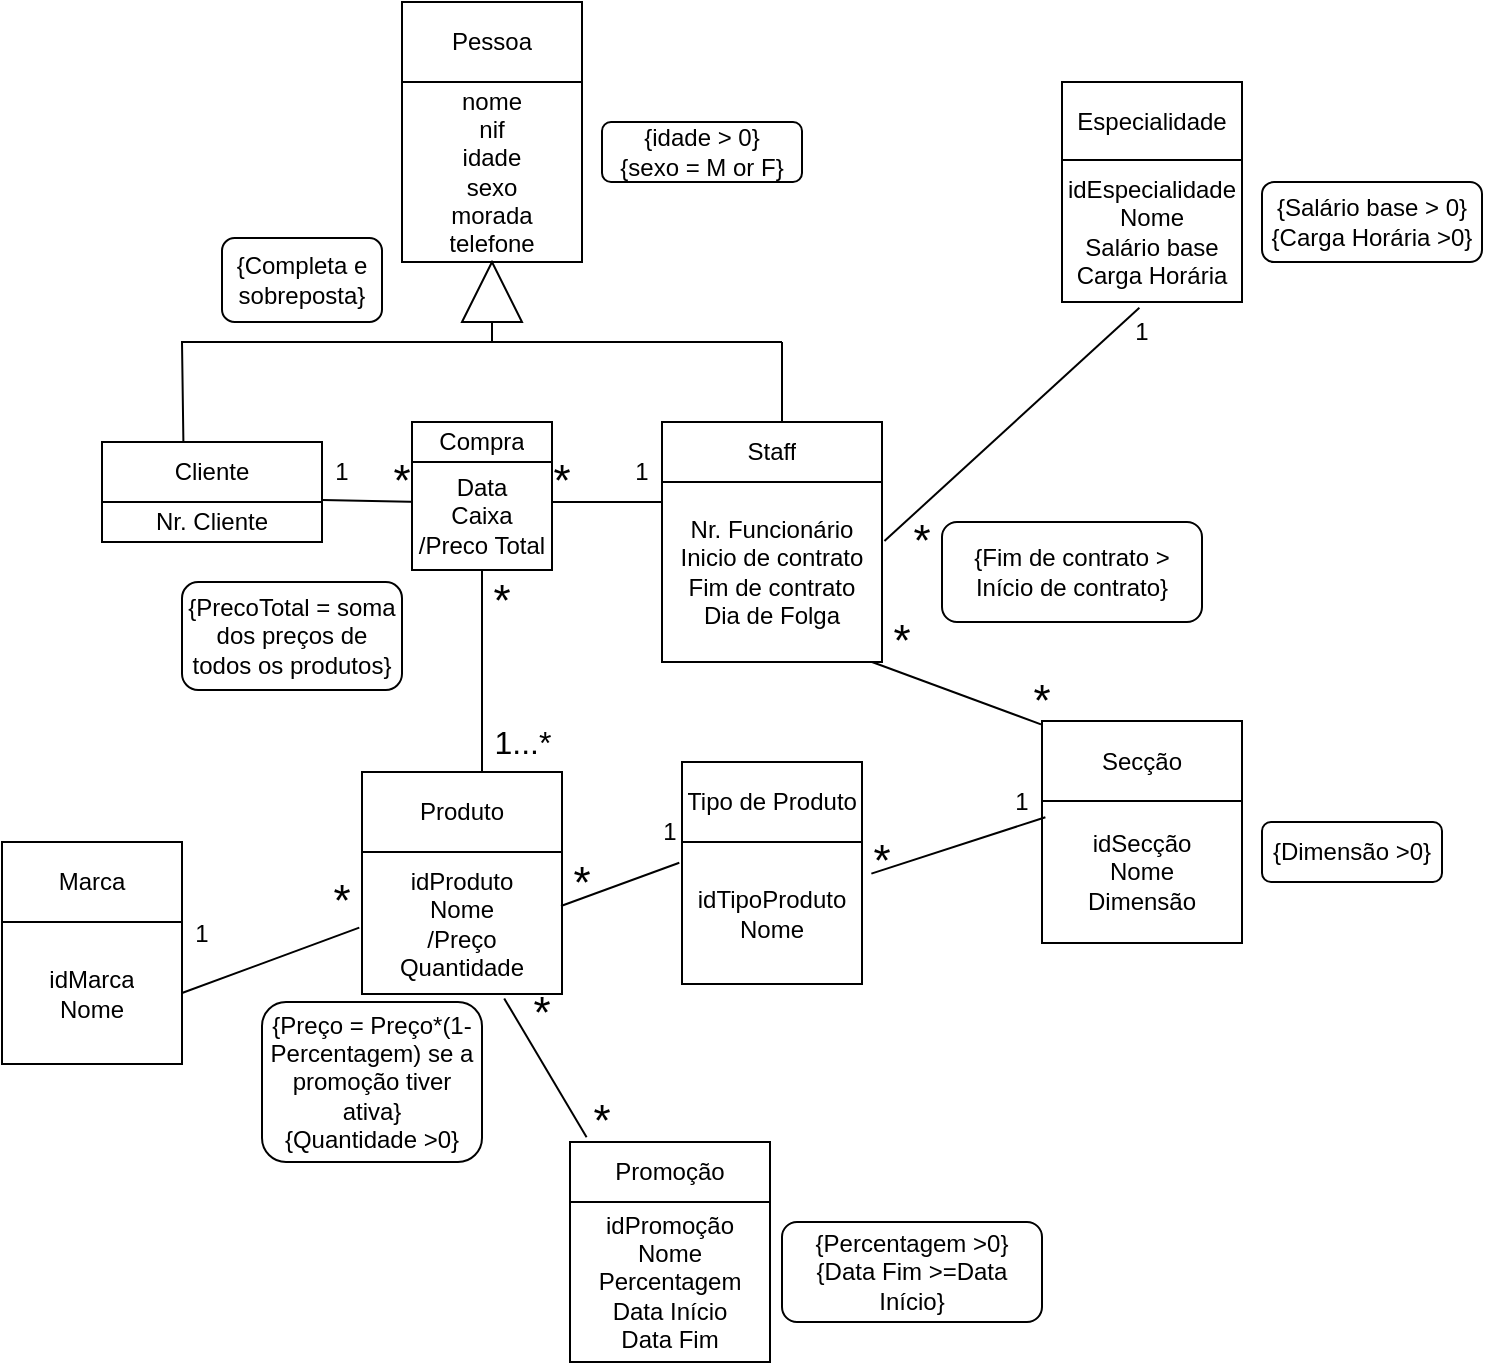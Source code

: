<mxfile version="15.7.4" type="github"><diagram id="Witdk9XZzvc5h4PnVAgK" name="Page-1"><mxGraphModel dx="1351" dy="793" grid="1" gridSize="10" guides="1" tooltips="1" connect="1" arrows="1" fold="1" page="1" pageScale="1" pageWidth="827" pageHeight="1169" math="0" shadow="0"><root><mxCell id="0"/><mxCell id="1" parent="0"/><mxCell id="uyO_cAFFnscFOMdCy3av-3" value="" style="shape=table;startSize=0;container=1;collapsible=0;childLayout=tableLayout;" vertex="1" parent="1"><mxGeometry x="250" y="10" width="90" height="130" as="geometry"/></mxCell><mxCell id="uyO_cAFFnscFOMdCy3av-6" value="" style="shape=partialRectangle;collapsible=0;dropTarget=0;pointerEvents=0;fillColor=none;top=0;left=0;bottom=0;right=0;points=[[0,0.5],[1,0.5]];portConstraint=eastwest;" vertex="1" parent="uyO_cAFFnscFOMdCy3av-3"><mxGeometry width="90" height="40" as="geometry"/></mxCell><mxCell id="uyO_cAFFnscFOMdCy3av-7" value="Pessoa" style="shape=partialRectangle;html=1;whiteSpace=wrap;connectable=0;overflow=hidden;fillColor=none;top=0;left=0;bottom=0;right=0;pointerEvents=1;" vertex="1" parent="uyO_cAFFnscFOMdCy3av-6"><mxGeometry width="90" height="40" as="geometry"><mxRectangle width="90" height="40" as="alternateBounds"/></mxGeometry></mxCell><mxCell id="uyO_cAFFnscFOMdCy3av-4" value="" style="shape=partialRectangle;collapsible=0;dropTarget=0;pointerEvents=0;fillColor=none;top=0;left=0;bottom=0;right=0;points=[[0,0.5],[1,0.5]];portConstraint=eastwest;" vertex="1" parent="uyO_cAFFnscFOMdCy3av-3"><mxGeometry y="40" width="90" height="90" as="geometry"/></mxCell><mxCell id="uyO_cAFFnscFOMdCy3av-5" value="nome&lt;br&gt;nif&lt;br&gt;idade&lt;br&gt;sexo&lt;br&gt;morada&lt;br&gt;telefone&lt;br&gt;&lt;span style=&quot;white-space: pre&quot;&gt;&#9;&lt;/span&gt;" style="shape=partialRectangle;html=1;whiteSpace=wrap;connectable=0;overflow=hidden;fillColor=none;top=0;left=0;bottom=0;right=0;pointerEvents=1;" vertex="1" parent="uyO_cAFFnscFOMdCy3av-4"><mxGeometry width="90" height="90" as="geometry"><mxRectangle width="90" height="90" as="alternateBounds"/></mxGeometry></mxCell><mxCell id="uyO_cAFFnscFOMdCy3av-8" value="" style="shape=table;startSize=0;container=1;collapsible=0;childLayout=tableLayout;" vertex="1" parent="1"><mxGeometry x="380" y="220" width="110" height="120" as="geometry"/></mxCell><mxCell id="uyO_cAFFnscFOMdCy3av-9" value="" style="shape=partialRectangle;collapsible=0;dropTarget=0;pointerEvents=0;fillColor=none;top=0;left=0;bottom=0;right=0;points=[[0,0.5],[1,0.5]];portConstraint=eastwest;" vertex="1" parent="uyO_cAFFnscFOMdCy3av-8"><mxGeometry width="110" height="30" as="geometry"/></mxCell><mxCell id="uyO_cAFFnscFOMdCy3av-10" value="Staff" style="shape=partialRectangle;html=1;whiteSpace=wrap;connectable=0;overflow=hidden;fillColor=none;top=0;left=0;bottom=0;right=0;pointerEvents=1;" vertex="1" parent="uyO_cAFFnscFOMdCy3av-9"><mxGeometry width="110" height="30" as="geometry"><mxRectangle width="110" height="30" as="alternateBounds"/></mxGeometry></mxCell><mxCell id="uyO_cAFFnscFOMdCy3av-11" value="" style="shape=partialRectangle;collapsible=0;dropTarget=0;pointerEvents=0;fillColor=none;top=0;left=0;bottom=0;right=0;points=[[0,0.5],[1,0.5]];portConstraint=eastwest;" vertex="1" parent="uyO_cAFFnscFOMdCy3av-8"><mxGeometry y="30" width="110" height="90" as="geometry"/></mxCell><mxCell id="uyO_cAFFnscFOMdCy3av-12" value="Nr. Funcionário&lt;br&gt;Inicio de contrato&lt;br&gt;Fim de contrato&lt;br&gt;Dia de Folga" style="shape=partialRectangle;html=1;whiteSpace=wrap;connectable=0;overflow=hidden;fillColor=none;top=0;left=0;bottom=0;right=0;pointerEvents=1;" vertex="1" parent="uyO_cAFFnscFOMdCy3av-11"><mxGeometry width="110" height="90" as="geometry"><mxRectangle width="110" height="90" as="alternateBounds"/></mxGeometry></mxCell><mxCell id="uyO_cAFFnscFOMdCy3av-18" value="" style="shape=table;startSize=0;container=1;collapsible=0;childLayout=tableLayout;" vertex="1" parent="1"><mxGeometry x="100" y="230" width="110" height="50" as="geometry"/></mxCell><mxCell id="uyO_cAFFnscFOMdCy3av-19" value="" style="shape=partialRectangle;collapsible=0;dropTarget=0;pointerEvents=0;fillColor=none;top=0;left=0;bottom=0;right=0;points=[[0,0.5],[1,0.5]];portConstraint=eastwest;" vertex="1" parent="uyO_cAFFnscFOMdCy3av-18"><mxGeometry width="110" height="30" as="geometry"/></mxCell><mxCell id="uyO_cAFFnscFOMdCy3av-20" value="Cliente" style="shape=partialRectangle;html=1;whiteSpace=wrap;connectable=0;overflow=hidden;fillColor=none;top=0;left=0;bottom=0;right=0;pointerEvents=1;" vertex="1" parent="uyO_cAFFnscFOMdCy3av-19"><mxGeometry width="110" height="30" as="geometry"><mxRectangle width="110" height="30" as="alternateBounds"/></mxGeometry></mxCell><mxCell id="uyO_cAFFnscFOMdCy3av-21" value="" style="shape=partialRectangle;collapsible=0;dropTarget=0;pointerEvents=0;fillColor=none;top=0;left=0;bottom=0;right=0;points=[[0,0.5],[1,0.5]];portConstraint=eastwest;" vertex="1" parent="uyO_cAFFnscFOMdCy3av-18"><mxGeometry y="30" width="110" height="20" as="geometry"/></mxCell><mxCell id="uyO_cAFFnscFOMdCy3av-22" value="Nr. Cliente&lt;br&gt;" style="shape=partialRectangle;html=1;whiteSpace=wrap;connectable=0;overflow=hidden;fillColor=none;top=0;left=0;bottom=0;right=0;pointerEvents=1;" vertex="1" parent="uyO_cAFFnscFOMdCy3av-21"><mxGeometry width="110" height="20" as="geometry"><mxRectangle width="110" height="20" as="alternateBounds"/></mxGeometry></mxCell><mxCell id="uyO_cAFFnscFOMdCy3av-23" value="" style="endArrow=none;html=1;rounded=0;" edge="1" parent="1"><mxGeometry width="50" height="50" relative="1" as="geometry"><mxPoint x="440" y="220" as="sourcePoint"/><mxPoint x="440" y="180" as="targetPoint"/><Array as="points"/></mxGeometry></mxCell><mxCell id="uyO_cAFFnscFOMdCy3av-26" value="" style="endArrow=none;html=1;rounded=0;" edge="1" parent="1"><mxGeometry width="50" height="50" relative="1" as="geometry"><mxPoint x="440" y="180" as="sourcePoint"/><mxPoint x="150" y="180" as="targetPoint"/></mxGeometry></mxCell><mxCell id="uyO_cAFFnscFOMdCy3av-27" value="" style="endArrow=none;html=1;rounded=0;exitX=0.37;exitY=-0.005;exitDx=0;exitDy=0;exitPerimeter=0;" edge="1" parent="1" source="uyO_cAFFnscFOMdCy3av-19"><mxGeometry width="50" height="50" relative="1" as="geometry"><mxPoint x="140" y="220" as="sourcePoint"/><mxPoint x="440" y="180" as="targetPoint"/><Array as="points"><mxPoint x="140" y="180"/></Array></mxGeometry></mxCell><mxCell id="uyO_cAFFnscFOMdCy3av-29" value="" style="triangle;whiteSpace=wrap;html=1;direction=north;" vertex="1" parent="1"><mxGeometry x="280" y="140" width="30" height="30" as="geometry"/></mxCell><mxCell id="uyO_cAFFnscFOMdCy3av-30" value="" style="endArrow=none;html=1;rounded=0;entryX=0;entryY=0.5;entryDx=0;entryDy=0;" edge="1" parent="1" target="uyO_cAFFnscFOMdCy3av-29"><mxGeometry width="50" height="50" relative="1" as="geometry"><mxPoint x="295" y="180" as="sourcePoint"/><mxPoint x="440" y="170" as="targetPoint"/></mxGeometry></mxCell><mxCell id="uyO_cAFFnscFOMdCy3av-31" value="" style="shape=table;startSize=0;container=1;collapsible=0;childLayout=tableLayout;" vertex="1" parent="1"><mxGeometry x="580" y="50" width="90" height="110" as="geometry"/></mxCell><mxCell id="uyO_cAFFnscFOMdCy3av-32" value="" style="shape=partialRectangle;collapsible=0;dropTarget=0;pointerEvents=0;fillColor=none;top=0;left=0;bottom=0;right=0;points=[[0,0.5],[1,0.5]];portConstraint=eastwest;" vertex="1" parent="uyO_cAFFnscFOMdCy3av-31"><mxGeometry width="90" height="39" as="geometry"/></mxCell><mxCell id="uyO_cAFFnscFOMdCy3av-33" value="Especialidade" style="shape=partialRectangle;html=1;whiteSpace=wrap;connectable=0;overflow=hidden;fillColor=none;top=0;left=0;bottom=0;right=0;pointerEvents=1;" vertex="1" parent="uyO_cAFFnscFOMdCy3av-32"><mxGeometry width="90" height="39" as="geometry"><mxRectangle width="90" height="39" as="alternateBounds"/></mxGeometry></mxCell><mxCell id="uyO_cAFFnscFOMdCy3av-34" value="" style="shape=partialRectangle;collapsible=0;dropTarget=0;pointerEvents=0;fillColor=none;top=0;left=0;bottom=0;right=0;points=[[0,0.5],[1,0.5]];portConstraint=eastwest;" vertex="1" parent="uyO_cAFFnscFOMdCy3av-31"><mxGeometry y="39" width="90" height="71" as="geometry"/></mxCell><mxCell id="uyO_cAFFnscFOMdCy3av-35" value="idEspecialidade&lt;br&gt;Nome&lt;br&gt;Salário base&lt;br&gt;Carga Horária" style="shape=partialRectangle;html=1;whiteSpace=wrap;connectable=0;overflow=hidden;fillColor=none;top=0;left=0;bottom=0;right=0;pointerEvents=1;" vertex="1" parent="uyO_cAFFnscFOMdCy3av-34"><mxGeometry width="90" height="71" as="geometry"><mxRectangle width="90" height="71" as="alternateBounds"/></mxGeometry></mxCell><mxCell id="uyO_cAFFnscFOMdCy3av-36" value="" style="endArrow=none;html=1;rounded=0;exitX=1.011;exitY=0.328;exitDx=0;exitDy=0;exitPerimeter=0;entryX=0.43;entryY=1.04;entryDx=0;entryDy=0;entryPerimeter=0;" edge="1" parent="1" source="uyO_cAFFnscFOMdCy3av-11" target="uyO_cAFFnscFOMdCy3av-34"><mxGeometry width="50" height="50" relative="1" as="geometry"><mxPoint x="360" y="220" as="sourcePoint"/><mxPoint x="410" y="170" as="targetPoint"/></mxGeometry></mxCell><mxCell id="uyO_cAFFnscFOMdCy3av-38" value="1" style="text;html=1;strokeColor=none;fillColor=none;align=center;verticalAlign=middle;whiteSpace=wrap;rounded=0;" vertex="1" parent="1"><mxGeometry x="590" y="160" width="60" height="30" as="geometry"/></mxCell><mxCell id="uyO_cAFFnscFOMdCy3av-39" value="*" style="text;html=1;strokeColor=none;fillColor=none;align=center;verticalAlign=middle;whiteSpace=wrap;rounded=0;fontSize=22;" vertex="1" parent="1"><mxGeometry x="480" y="270" width="60" height="20" as="geometry"/></mxCell><mxCell id="uyO_cAFFnscFOMdCy3av-45" value="" style="shape=table;startSize=0;container=1;collapsible=0;childLayout=tableLayout;" vertex="1" parent="1"><mxGeometry x="230" y="395" width="100" height="111" as="geometry"/></mxCell><mxCell id="uyO_cAFFnscFOMdCy3av-46" value="" style="shape=partialRectangle;collapsible=0;dropTarget=0;pointerEvents=0;fillColor=none;top=0;left=0;bottom=0;right=0;points=[[0,0.5],[1,0.5]];portConstraint=eastwest;" vertex="1" parent="uyO_cAFFnscFOMdCy3av-45"><mxGeometry width="100" height="40" as="geometry"/></mxCell><mxCell id="uyO_cAFFnscFOMdCy3av-47" value="Produto" style="shape=partialRectangle;html=1;whiteSpace=wrap;connectable=0;overflow=hidden;fillColor=none;top=0;left=0;bottom=0;right=0;pointerEvents=1;" vertex="1" parent="uyO_cAFFnscFOMdCy3av-46"><mxGeometry width="100" height="40" as="geometry"><mxRectangle width="100" height="40" as="alternateBounds"/></mxGeometry></mxCell><mxCell id="uyO_cAFFnscFOMdCy3av-48" value="" style="shape=partialRectangle;collapsible=0;dropTarget=0;pointerEvents=0;fillColor=none;top=0;left=0;bottom=0;right=0;points=[[0,0.5],[1,0.5]];portConstraint=eastwest;" vertex="1" parent="uyO_cAFFnscFOMdCy3av-45"><mxGeometry y="40" width="100" height="71" as="geometry"/></mxCell><mxCell id="uyO_cAFFnscFOMdCy3av-49" value="idProduto&lt;br&gt;Nome&lt;br&gt;/Preço&lt;br&gt;Quantidade" style="shape=partialRectangle;html=1;whiteSpace=wrap;connectable=0;overflow=hidden;fillColor=none;top=0;left=0;bottom=0;right=0;pointerEvents=1;" vertex="1" parent="uyO_cAFFnscFOMdCy3av-48"><mxGeometry width="100" height="71" as="geometry"><mxRectangle width="100" height="71" as="alternateBounds"/></mxGeometry></mxCell><mxCell id="uyO_cAFFnscFOMdCy3av-55" value="" style="shape=table;startSize=0;container=1;collapsible=0;childLayout=tableLayout;" vertex="1" parent="1"><mxGeometry x="50" y="430" width="90" height="111" as="geometry"/></mxCell><mxCell id="uyO_cAFFnscFOMdCy3av-56" value="" style="shape=partialRectangle;collapsible=0;dropTarget=0;pointerEvents=0;fillColor=none;top=0;left=0;bottom=0;right=0;points=[[0,0.5],[1,0.5]];portConstraint=eastwest;" vertex="1" parent="uyO_cAFFnscFOMdCy3av-55"><mxGeometry width="90" height="40" as="geometry"/></mxCell><mxCell id="uyO_cAFFnscFOMdCy3av-57" value="Marca" style="shape=partialRectangle;html=1;whiteSpace=wrap;connectable=0;overflow=hidden;fillColor=none;top=0;left=0;bottom=0;right=0;pointerEvents=1;" vertex="1" parent="uyO_cAFFnscFOMdCy3av-56"><mxGeometry width="90" height="40" as="geometry"><mxRectangle width="90" height="40" as="alternateBounds"/></mxGeometry></mxCell><mxCell id="uyO_cAFFnscFOMdCy3av-58" value="" style="shape=partialRectangle;collapsible=0;dropTarget=0;pointerEvents=0;fillColor=none;top=0;left=0;bottom=0;right=0;points=[[0,0.5],[1,0.5]];portConstraint=eastwest;" vertex="1" parent="uyO_cAFFnscFOMdCy3av-55"><mxGeometry y="40" width="90" height="71" as="geometry"/></mxCell><mxCell id="uyO_cAFFnscFOMdCy3av-59" value="idMarca&lt;br&gt;Nome" style="shape=partialRectangle;html=1;whiteSpace=wrap;connectable=0;overflow=hidden;fillColor=none;top=0;left=0;bottom=0;right=0;pointerEvents=1;" vertex="1" parent="uyO_cAFFnscFOMdCy3av-58"><mxGeometry width="90" height="71" as="geometry"><mxRectangle width="90" height="71" as="alternateBounds"/></mxGeometry></mxCell><mxCell id="uyO_cAFFnscFOMdCy3av-61" value="*" style="text;html=1;strokeColor=none;fillColor=none;align=center;verticalAlign=middle;whiteSpace=wrap;rounded=0;fontSize=22;" vertex="1" parent="1"><mxGeometry x="190" y="450" width="60" height="20" as="geometry"/></mxCell><mxCell id="uyO_cAFFnscFOMdCy3av-62" value="" style="endArrow=none;html=1;rounded=0;exitX=1;exitY=0.5;exitDx=0;exitDy=0;entryX=0.644;entryY=1.142;entryDx=0;entryDy=0;entryPerimeter=0;" edge="1" parent="1" source="uyO_cAFFnscFOMdCy3av-58" target="uyO_cAFFnscFOMdCy3av-61"><mxGeometry width="50" height="50" relative="1" as="geometry"><mxPoint x="140" y="505.5" as="sourcePoint"/><mxPoint x="230" y="390" as="targetPoint"/></mxGeometry></mxCell><mxCell id="uyO_cAFFnscFOMdCy3av-64" value="1" style="text;html=1;strokeColor=none;fillColor=none;align=center;verticalAlign=middle;whiteSpace=wrap;rounded=0;" vertex="1" parent="1"><mxGeometry x="120" y="461" width="60" height="30" as="geometry"/></mxCell><mxCell id="uyO_cAFFnscFOMdCy3av-65" value="" style="shape=table;startSize=0;container=1;collapsible=0;childLayout=tableLayout;" vertex="1" parent="1"><mxGeometry x="390" y="390" width="90" height="111" as="geometry"/></mxCell><mxCell id="uyO_cAFFnscFOMdCy3av-66" value="" style="shape=partialRectangle;collapsible=0;dropTarget=0;pointerEvents=0;fillColor=none;top=0;left=0;bottom=0;right=0;points=[[0,0.5],[1,0.5]];portConstraint=eastwest;" vertex="1" parent="uyO_cAFFnscFOMdCy3av-65"><mxGeometry width="90" height="40" as="geometry"/></mxCell><mxCell id="uyO_cAFFnscFOMdCy3av-67" value="Tipo de Produto" style="shape=partialRectangle;html=1;whiteSpace=wrap;connectable=0;overflow=hidden;fillColor=none;top=0;left=0;bottom=0;right=0;pointerEvents=1;" vertex="1" parent="uyO_cAFFnscFOMdCy3av-66"><mxGeometry width="90" height="40" as="geometry"><mxRectangle width="90" height="40" as="alternateBounds"/></mxGeometry></mxCell><mxCell id="uyO_cAFFnscFOMdCy3av-68" value="" style="shape=partialRectangle;collapsible=0;dropTarget=0;pointerEvents=0;fillColor=none;top=0;left=0;bottom=0;right=0;points=[[0,0.5],[1,0.5]];portConstraint=eastwest;" vertex="1" parent="uyO_cAFFnscFOMdCy3av-65"><mxGeometry y="40" width="90" height="71" as="geometry"/></mxCell><mxCell id="uyO_cAFFnscFOMdCy3av-69" value="idTipoProduto&lt;br&gt;Nome" style="shape=partialRectangle;html=1;whiteSpace=wrap;connectable=0;overflow=hidden;fillColor=none;top=0;left=0;bottom=0;right=0;pointerEvents=1;" vertex="1" parent="uyO_cAFFnscFOMdCy3av-68"><mxGeometry width="90" height="71" as="geometry"><mxRectangle width="90" height="71" as="alternateBounds"/></mxGeometry></mxCell><mxCell id="uyO_cAFFnscFOMdCy3av-71" value="" style="endArrow=none;html=1;rounded=0;fontSize=22;exitX=0.995;exitY=0.38;exitDx=0;exitDy=0;exitPerimeter=0;entryX=-0.015;entryY=0.146;entryDx=0;entryDy=0;entryPerimeter=0;" edge="1" parent="1" source="uyO_cAFFnscFOMdCy3av-48" target="uyO_cAFFnscFOMdCy3av-68"><mxGeometry width="50" height="50" relative="1" as="geometry"><mxPoint x="370" y="360" as="sourcePoint"/><mxPoint x="420" y="310" as="targetPoint"/></mxGeometry></mxCell><mxCell id="uyO_cAFFnscFOMdCy3av-72" value="1" style="text;html=1;strokeColor=none;fillColor=none;align=center;verticalAlign=middle;whiteSpace=wrap;rounded=0;" vertex="1" parent="1"><mxGeometry x="354" y="410" width="60" height="30" as="geometry"/></mxCell><mxCell id="uyO_cAFFnscFOMdCy3av-73" value="*" style="text;html=1;strokeColor=none;fillColor=none;align=center;verticalAlign=middle;whiteSpace=wrap;rounded=0;fontSize=22;" vertex="1" parent="1"><mxGeometry x="320" y="441" width="40" height="20" as="geometry"/></mxCell><mxCell id="uyO_cAFFnscFOMdCy3av-75" value="" style="shape=table;startSize=0;container=1;collapsible=0;childLayout=tableLayout;" vertex="1" parent="1"><mxGeometry x="570" y="369.5" width="100" height="111" as="geometry"/></mxCell><mxCell id="uyO_cAFFnscFOMdCy3av-76" value="" style="shape=partialRectangle;collapsible=0;dropTarget=0;pointerEvents=0;fillColor=none;top=0;left=0;bottom=0;right=0;points=[[0,0.5],[1,0.5]];portConstraint=eastwest;" vertex="1" parent="uyO_cAFFnscFOMdCy3av-75"><mxGeometry width="100" height="40" as="geometry"/></mxCell><mxCell id="uyO_cAFFnscFOMdCy3av-77" value="Secção" style="shape=partialRectangle;html=1;whiteSpace=wrap;connectable=0;overflow=hidden;fillColor=none;top=0;left=0;bottom=0;right=0;pointerEvents=1;" vertex="1" parent="uyO_cAFFnscFOMdCy3av-76"><mxGeometry width="100" height="40" as="geometry"><mxRectangle width="100" height="40" as="alternateBounds"/></mxGeometry></mxCell><mxCell id="uyO_cAFFnscFOMdCy3av-78" value="" style="shape=partialRectangle;collapsible=0;dropTarget=0;pointerEvents=0;fillColor=none;top=0;left=0;bottom=0;right=0;points=[[0,0.5],[1,0.5]];portConstraint=eastwest;" vertex="1" parent="uyO_cAFFnscFOMdCy3av-75"><mxGeometry y="40" width="100" height="71" as="geometry"/></mxCell><mxCell id="uyO_cAFFnscFOMdCy3av-79" value="idSecção&lt;br&gt;Nome&lt;br&gt;Dimensão" style="shape=partialRectangle;html=1;whiteSpace=wrap;connectable=0;overflow=hidden;fillColor=none;top=0;left=0;bottom=0;right=0;pointerEvents=1;" vertex="1" parent="uyO_cAFFnscFOMdCy3av-78"><mxGeometry width="100" height="71" as="geometry"><mxRectangle width="100" height="71" as="alternateBounds"/></mxGeometry></mxCell><mxCell id="uyO_cAFFnscFOMdCy3av-80" value="" style="endArrow=none;html=1;rounded=0;fontSize=22;exitX=-0.005;exitY=0.042;exitDx=0;exitDy=0;exitPerimeter=0;entryX=0.25;entryY=1;entryDx=0;entryDy=0;" edge="1" parent="1" source="uyO_cAFFnscFOMdCy3av-76" target="uyO_cAFFnscFOMdCy3av-82"><mxGeometry width="50" height="50" relative="1" as="geometry"><mxPoint x="360" y="310" as="sourcePoint"/><mxPoint x="524.449" y="340" as="targetPoint"/></mxGeometry></mxCell><mxCell id="uyO_cAFFnscFOMdCy3av-82" value="*" style="text;html=1;strokeColor=none;fillColor=none;align=center;verticalAlign=middle;whiteSpace=wrap;rounded=0;fontSize=22;" vertex="1" parent="1"><mxGeometry x="470" y="320" width="60" height="20" as="geometry"/></mxCell><mxCell id="uyO_cAFFnscFOMdCy3av-84" value="" style="endArrow=none;html=1;rounded=0;fontSize=12;entryX=0.017;entryY=0.114;entryDx=0;entryDy=0;entryPerimeter=0;exitX=1.052;exitY=0.223;exitDx=0;exitDy=0;exitPerimeter=0;" edge="1" parent="1" source="uyO_cAFFnscFOMdCy3av-68" target="uyO_cAFFnscFOMdCy3av-78"><mxGeometry width="50" height="50" relative="1" as="geometry"><mxPoint x="360" y="320" as="sourcePoint"/><mxPoint x="410" y="270" as="targetPoint"/><Array as="points"/></mxGeometry></mxCell><mxCell id="uyO_cAFFnscFOMdCy3av-85" value="*" style="text;html=1;strokeColor=none;fillColor=none;align=center;verticalAlign=middle;whiteSpace=wrap;rounded=0;fontSize=22;" vertex="1" parent="1"><mxGeometry x="460" y="430" width="60" height="20" as="geometry"/></mxCell><mxCell id="uyO_cAFFnscFOMdCy3av-86" value="1" style="text;html=1;strokeColor=none;fillColor=none;align=center;verticalAlign=middle;whiteSpace=wrap;rounded=0;" vertex="1" parent="1"><mxGeometry x="530" y="395" width="60" height="30" as="geometry"/></mxCell><mxCell id="uyO_cAFFnscFOMdCy3av-87" value="" style="rhombus;whiteSpace=wrap;html=1;fontSize=12;" vertex="1" parent="1"><mxGeometry x="260" y="230" width="60" height="60" as="geometry"/></mxCell><mxCell id="uyO_cAFFnscFOMdCy3av-88" value="" style="endArrow=none;html=1;rounded=0;fontSize=12;entryX=0;entryY=0.5;entryDx=0;entryDy=0;exitX=1.001;exitY=-0.047;exitDx=0;exitDy=0;exitPerimeter=0;" edge="1" parent="1" source="uyO_cAFFnscFOMdCy3av-21" target="uyO_cAFFnscFOMdCy3av-87"><mxGeometry width="50" height="50" relative="1" as="geometry"><mxPoint x="370" y="370" as="sourcePoint"/><mxPoint x="420" y="320" as="targetPoint"/></mxGeometry></mxCell><mxCell id="uyO_cAFFnscFOMdCy3av-89" value="" style="endArrow=none;html=1;rounded=0;fontSize=12;exitX=1;exitY=0.5;exitDx=0;exitDy=0;entryX=0;entryY=0.111;entryDx=0;entryDy=0;entryPerimeter=0;" edge="1" parent="1" source="uyO_cAFFnscFOMdCy3av-87" target="uyO_cAFFnscFOMdCy3av-11"><mxGeometry width="50" height="50" relative="1" as="geometry"><mxPoint x="370" y="370" as="sourcePoint"/><mxPoint x="420" y="320" as="targetPoint"/></mxGeometry></mxCell><mxCell id="uyO_cAFFnscFOMdCy3av-90" value="" style="endArrow=none;html=1;rounded=0;fontSize=12;exitX=0.5;exitY=1;exitDx=0;exitDy=0;entryX=0.6;entryY=0;entryDx=0;entryDy=0;entryPerimeter=0;" edge="1" parent="1" source="uyO_cAFFnscFOMdCy3av-87" target="uyO_cAFFnscFOMdCy3av-46"><mxGeometry width="50" height="50" relative="1" as="geometry"><mxPoint x="370" y="370" as="sourcePoint"/><mxPoint x="420" y="320" as="targetPoint"/></mxGeometry></mxCell><mxCell id="uyO_cAFFnscFOMdCy3av-94" value="*" style="text;html=1;strokeColor=none;fillColor=none;align=center;verticalAlign=middle;whiteSpace=wrap;rounded=0;fontSize=22;" vertex="1" parent="1"><mxGeometry x="220" y="240" width="60" height="20" as="geometry"/></mxCell><mxCell id="uyO_cAFFnscFOMdCy3av-95" value="*" style="text;html=1;strokeColor=none;fillColor=none;align=center;verticalAlign=middle;whiteSpace=wrap;rounded=0;fontSize=22;" vertex="1" parent="1"><mxGeometry x="300" y="240" width="60" height="20" as="geometry"/></mxCell><mxCell id="uyO_cAFFnscFOMdCy3av-97" value="" style="shape=table;startSize=0;container=1;collapsible=0;childLayout=tableLayout;" vertex="1" parent="1"><mxGeometry x="255" y="220" width="70.0" height="74" as="geometry"/></mxCell><mxCell id="uyO_cAFFnscFOMdCy3av-98" value="" style="shape=partialRectangle;collapsible=0;dropTarget=0;pointerEvents=0;fillColor=none;top=0;left=0;bottom=0;right=0;points=[[0,0.5],[1,0.5]];portConstraint=eastwest;" vertex="1" parent="uyO_cAFFnscFOMdCy3av-97"><mxGeometry width="70.0" height="20" as="geometry"/></mxCell><mxCell id="uyO_cAFFnscFOMdCy3av-99" value="Compra" style="shape=partialRectangle;html=1;whiteSpace=wrap;connectable=0;overflow=hidden;fillColor=none;top=0;left=0;bottom=0;right=0;pointerEvents=1;" vertex="1" parent="uyO_cAFFnscFOMdCy3av-98"><mxGeometry width="70" height="20" as="geometry"><mxRectangle width="70" height="20" as="alternateBounds"/></mxGeometry></mxCell><mxCell id="uyO_cAFFnscFOMdCy3av-100" value="" style="shape=partialRectangle;collapsible=0;dropTarget=0;pointerEvents=0;fillColor=none;top=0;left=0;bottom=0;right=0;points=[[0,0.5],[1,0.5]];portConstraint=eastwest;" vertex="1" parent="uyO_cAFFnscFOMdCy3av-97"><mxGeometry y="20" width="70.0" height="54" as="geometry"/></mxCell><mxCell id="uyO_cAFFnscFOMdCy3av-101" value="Data&lt;br&gt;Caixa&lt;br&gt;/Preco Total" style="shape=partialRectangle;html=1;whiteSpace=wrap;connectable=0;overflow=hidden;fillColor=none;top=0;left=0;bottom=0;right=0;pointerEvents=1;" vertex="1" parent="uyO_cAFFnscFOMdCy3av-100"><mxGeometry width="70" height="54" as="geometry"><mxRectangle width="70" height="54" as="alternateBounds"/></mxGeometry></mxCell><mxCell id="uyO_cAFFnscFOMdCy3av-102" value="{PrecoTotal = soma dos preços de todos os produtos}" style="rounded=1;whiteSpace=wrap;html=1;fontSize=12;" vertex="1" parent="1"><mxGeometry x="140" y="300" width="110" height="54" as="geometry"/></mxCell><mxCell id="uyO_cAFFnscFOMdCy3av-103" value="*" style="text;html=1;strokeColor=none;fillColor=none;align=center;verticalAlign=middle;whiteSpace=wrap;rounded=0;fontSize=22;" vertex="1" parent="1"><mxGeometry x="270" y="300" width="60" height="20" as="geometry"/></mxCell><mxCell id="uyO_cAFFnscFOMdCy3av-105" value="1...*" style="text;html=1;align=center;verticalAlign=middle;resizable=0;points=[];autosize=1;strokeColor=none;fillColor=none;fontSize=16;" vertex="1" parent="1"><mxGeometry x="290" y="370" width="40" height="20" as="geometry"/></mxCell><mxCell id="uyO_cAFFnscFOMdCy3av-106" value="*" style="text;html=1;strokeColor=none;fillColor=none;align=center;verticalAlign=middle;whiteSpace=wrap;rounded=0;fontSize=22;" vertex="1" parent="1"><mxGeometry x="540" y="350" width="60" height="20" as="geometry"/></mxCell><mxCell id="uyO_cAFFnscFOMdCy3av-108" value="1" style="text;html=1;strokeColor=none;fillColor=none;align=center;verticalAlign=middle;whiteSpace=wrap;rounded=0;" vertex="1" parent="1"><mxGeometry x="190" y="230" width="60" height="30" as="geometry"/></mxCell><mxCell id="uyO_cAFFnscFOMdCy3av-111" value="1" style="text;html=1;strokeColor=none;fillColor=none;align=center;verticalAlign=middle;whiteSpace=wrap;rounded=0;" vertex="1" parent="1"><mxGeometry x="340" y="230" width="60" height="30" as="geometry"/></mxCell><mxCell id="uyO_cAFFnscFOMdCy3av-112" value="" style="shape=table;startSize=0;container=1;collapsible=0;childLayout=tableLayout;" vertex="1" parent="1"><mxGeometry x="334" y="580" width="100" height="110" as="geometry"/></mxCell><mxCell id="uyO_cAFFnscFOMdCy3av-113" value="" style="shape=partialRectangle;collapsible=0;dropTarget=0;pointerEvents=0;fillColor=none;top=0;left=0;bottom=0;right=0;points=[[0,0.5],[1,0.5]];portConstraint=eastwest;" vertex="1" parent="uyO_cAFFnscFOMdCy3av-112"><mxGeometry width="100" height="30" as="geometry"/></mxCell><mxCell id="uyO_cAFFnscFOMdCy3av-114" value="Promoção" style="shape=partialRectangle;html=1;whiteSpace=wrap;connectable=0;overflow=hidden;fillColor=none;top=0;left=0;bottom=0;right=0;pointerEvents=1;" vertex="1" parent="uyO_cAFFnscFOMdCy3av-113"><mxGeometry width="100" height="30" as="geometry"><mxRectangle width="100" height="30" as="alternateBounds"/></mxGeometry></mxCell><mxCell id="uyO_cAFFnscFOMdCy3av-115" value="" style="shape=partialRectangle;collapsible=0;dropTarget=0;pointerEvents=0;fillColor=none;top=0;left=0;bottom=0;right=0;points=[[0,0.5],[1,0.5]];portConstraint=eastwest;" vertex="1" parent="uyO_cAFFnscFOMdCy3av-112"><mxGeometry y="30" width="100" height="80" as="geometry"/></mxCell><mxCell id="uyO_cAFFnscFOMdCy3av-116" value="idPromoção&lt;br&gt;Nome&lt;br&gt;Percentagem&lt;br&gt;Data Início&lt;br&gt;Data Fim" style="shape=partialRectangle;html=1;whiteSpace=wrap;connectable=0;overflow=hidden;fillColor=none;top=0;left=0;bottom=0;right=0;pointerEvents=1;" vertex="1" parent="uyO_cAFFnscFOMdCy3av-115"><mxGeometry width="100" height="80" as="geometry"><mxRectangle width="100" height="80" as="alternateBounds"/></mxGeometry></mxCell><mxCell id="uyO_cAFFnscFOMdCy3av-117" value="" style="endArrow=none;html=1;rounded=0;fontSize=16;exitX=0.083;exitY=-0.08;exitDx=0;exitDy=0;exitPerimeter=0;entryX=0.711;entryY=1.031;entryDx=0;entryDy=0;entryPerimeter=0;" edge="1" parent="1" source="uyO_cAFFnscFOMdCy3av-113" target="uyO_cAFFnscFOMdCy3av-48"><mxGeometry width="50" height="50" relative="1" as="geometry"><mxPoint x="330" y="560" as="sourcePoint"/><mxPoint x="380" y="510" as="targetPoint"/></mxGeometry></mxCell><mxCell id="uyO_cAFFnscFOMdCy3av-118" value="*" style="text;html=1;strokeColor=none;fillColor=none;align=center;verticalAlign=middle;whiteSpace=wrap;rounded=0;fontSize=22;" vertex="1" parent="1"><mxGeometry x="290" y="506" width="60" height="20" as="geometry"/></mxCell><mxCell id="uyO_cAFFnscFOMdCy3av-119" value="*" style="text;html=1;strokeColor=none;fillColor=none;align=center;verticalAlign=middle;whiteSpace=wrap;rounded=0;fontSize=22;" vertex="1" parent="1"><mxGeometry x="320" y="560" width="60" height="20" as="geometry"/></mxCell><mxCell id="uyO_cAFFnscFOMdCy3av-121" value="{Preço = Preço*(1-Percentagem) se a promoção tiver ativa}&lt;br&gt;{Quantidade &amp;gt;0}" style="rounded=1;whiteSpace=wrap;html=1;fontSize=12;" vertex="1" parent="1"><mxGeometry x="180" y="510" width="110" height="80" as="geometry"/></mxCell><mxCell id="uyO_cAFFnscFOMdCy3av-122" value="{Percentagem &amp;gt;0}&lt;br style=&quot;font-size: 12px&quot;&gt;{Data Fim &amp;gt;=Data Início}" style="rounded=1;whiteSpace=wrap;html=1;fontSize=12;" vertex="1" parent="1"><mxGeometry x="440" y="620" width="130" height="50" as="geometry"/></mxCell><mxCell id="uyO_cAFFnscFOMdCy3av-123" value="{Dimensão &amp;gt;0}" style="rounded=1;whiteSpace=wrap;html=1;fontSize=12;" vertex="1" parent="1"><mxGeometry x="680" y="420" width="90" height="30" as="geometry"/></mxCell><mxCell id="uyO_cAFFnscFOMdCy3av-124" value="{Salário base &amp;gt; 0}&lt;br&gt;{Carga Horária &amp;gt;0}" style="rounded=1;whiteSpace=wrap;html=1;fontSize=12;" vertex="1" parent="1"><mxGeometry x="680" y="100" width="110" height="40" as="geometry"/></mxCell><mxCell id="uyO_cAFFnscFOMdCy3av-126" value="{idade &amp;gt; 0}&lt;br&gt;{sexo = M or F}" style="rounded=1;whiteSpace=wrap;html=1;fontSize=12;" vertex="1" parent="1"><mxGeometry x="350" y="70" width="100" height="30" as="geometry"/></mxCell><mxCell id="uyO_cAFFnscFOMdCy3av-127" value="{Fim de contrato &amp;gt; Início de contrato}" style="rounded=1;whiteSpace=wrap;html=1;fontSize=12;" vertex="1" parent="1"><mxGeometry x="520" y="270" width="130" height="50" as="geometry"/></mxCell><mxCell id="uyO_cAFFnscFOMdCy3av-129" value="{Completa e sobreposta}" style="rounded=1;whiteSpace=wrap;html=1;fontSize=12;" vertex="1" parent="1"><mxGeometry x="160" y="128" width="80" height="42" as="geometry"/></mxCell></root></mxGraphModel></diagram></mxfile>